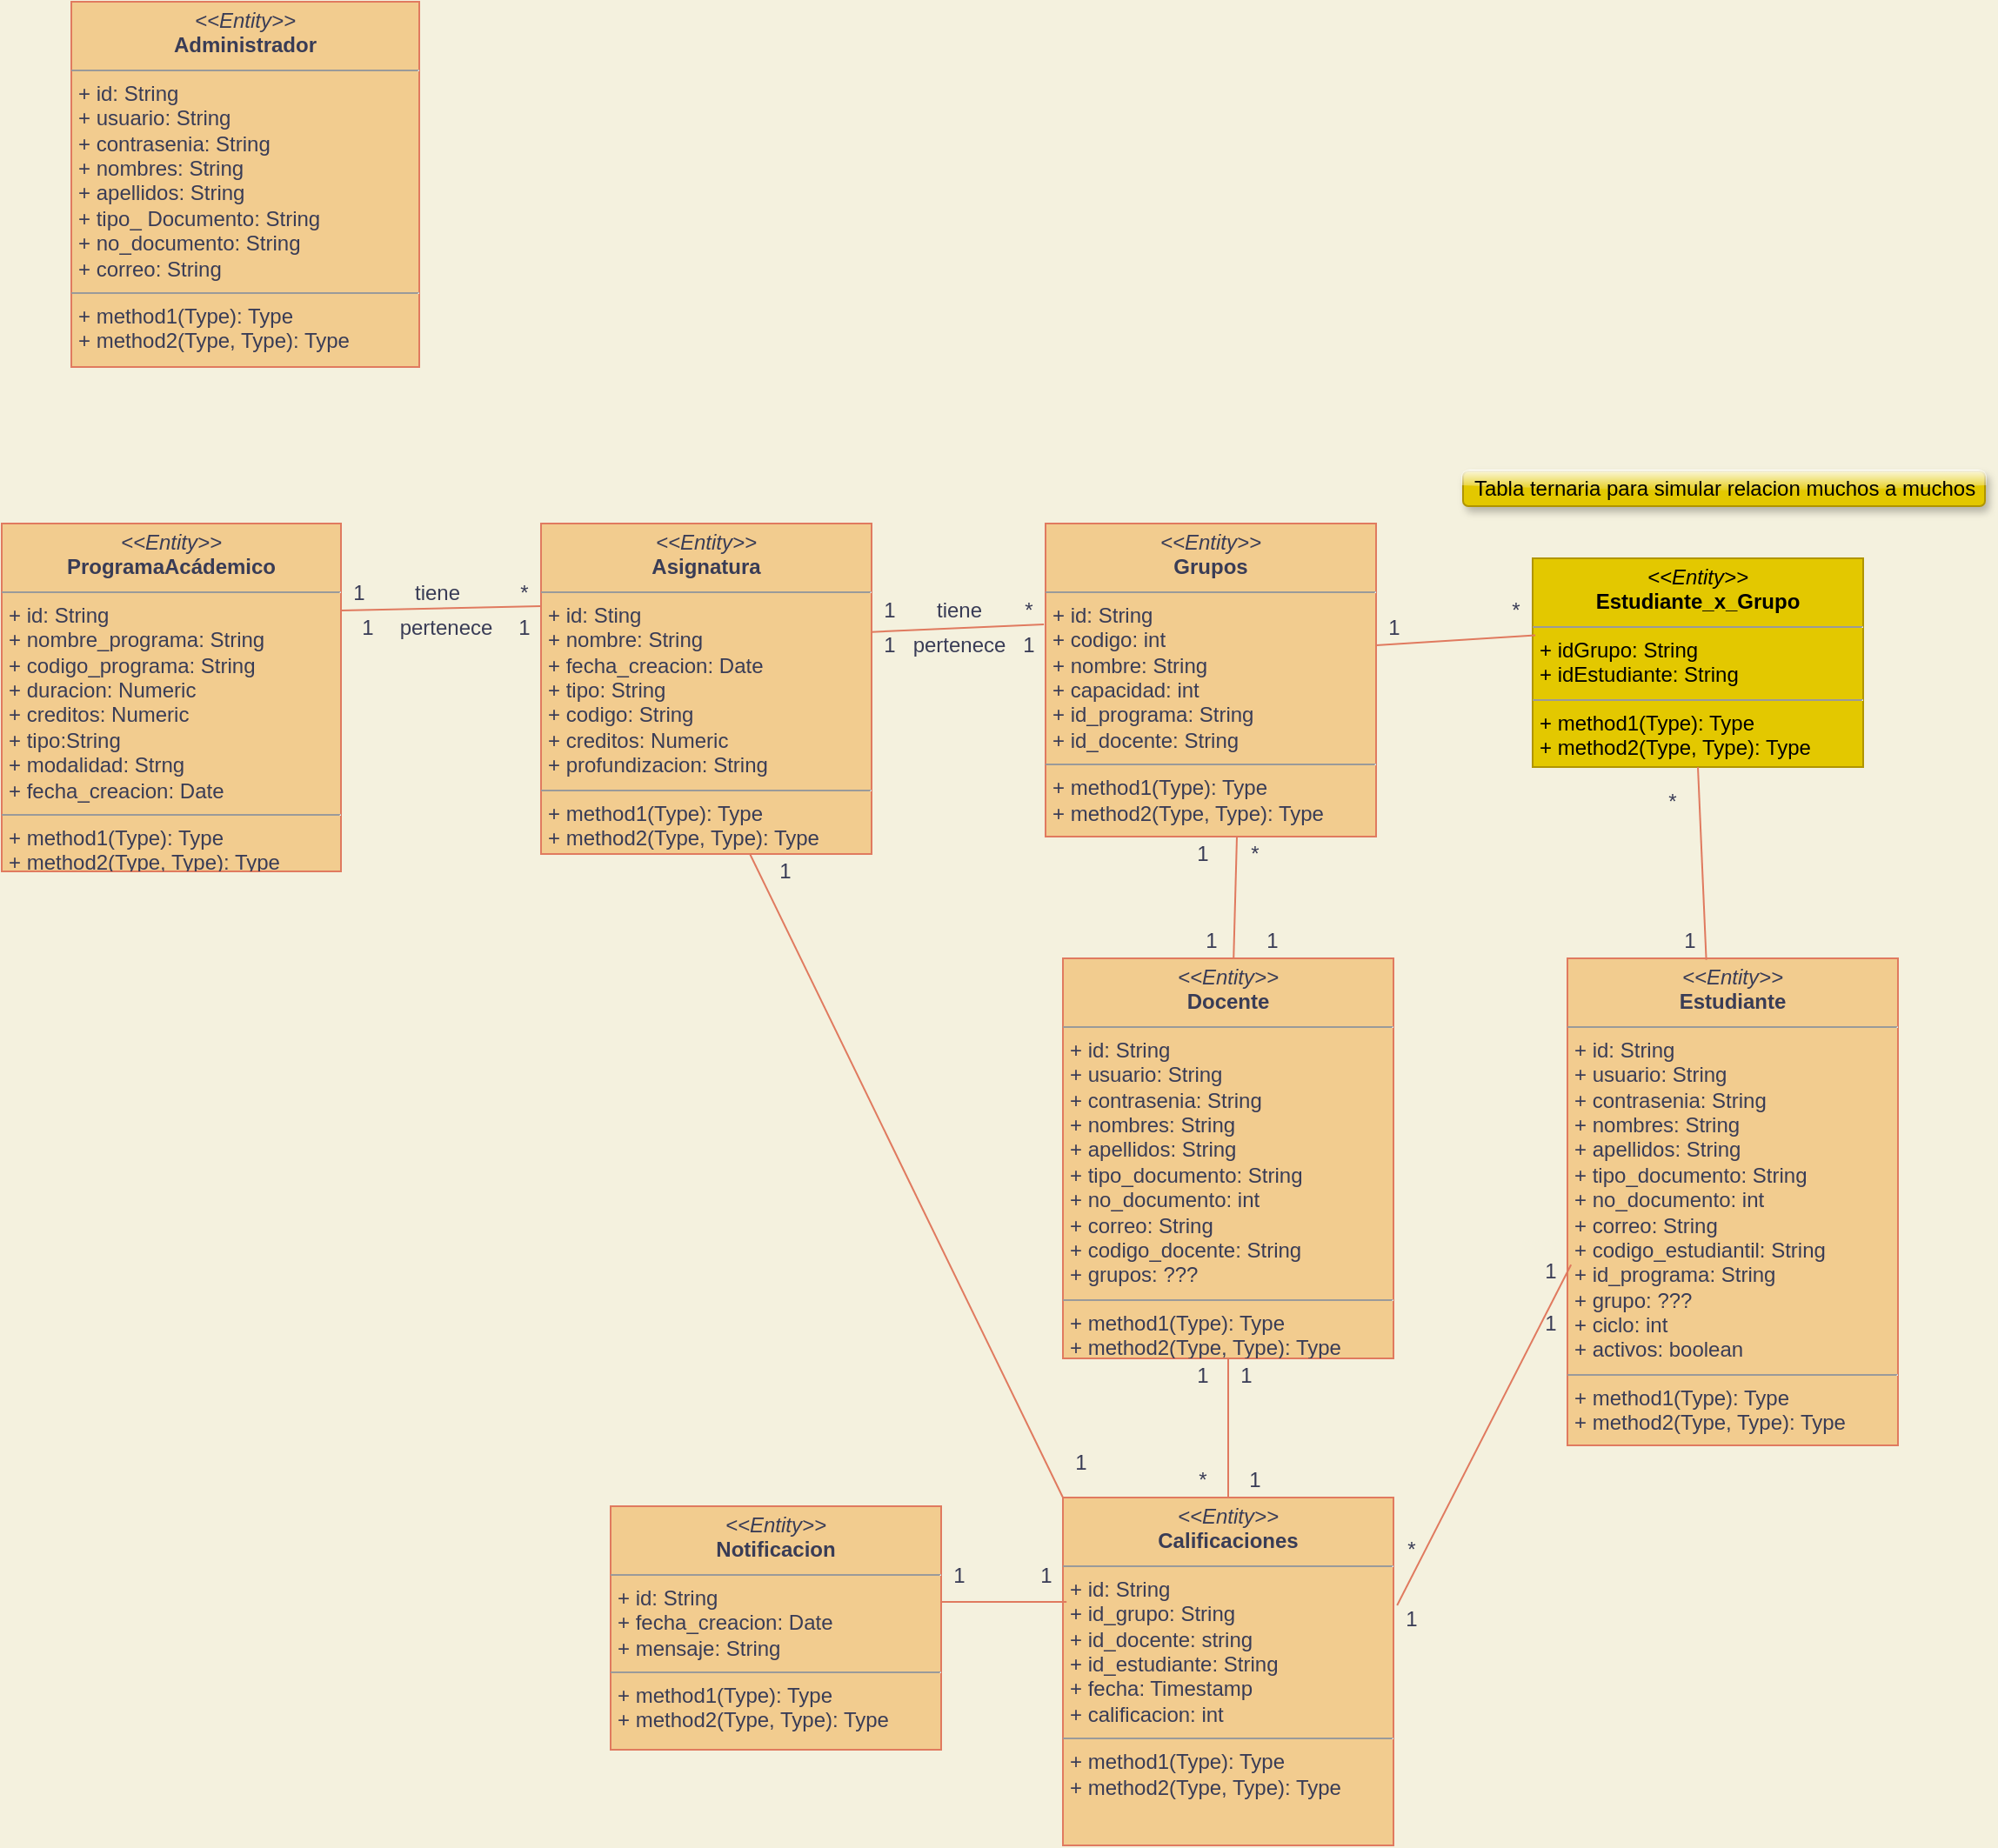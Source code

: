 <mxfile>
    <diagram id="lKOiRMlYlnAecIGtzMKI" name="Página-1">
        <mxGraphModel dx="1255" dy="651" grid="1" gridSize="10" guides="1" tooltips="1" connect="1" arrows="1" fold="1" page="1" pageScale="1" pageWidth="3300" pageHeight="4681" background="#F4F1DE" math="0" shadow="0">
            <root>
                <mxCell id="0"/>
                <mxCell id="1" parent="0"/>
                <mxCell id="16" value="&lt;p style=&quot;margin: 0px ; margin-top: 4px ; text-align: center&quot;&gt;&lt;i&gt;&amp;lt;&amp;lt;Entity&amp;gt;&amp;gt;&lt;/i&gt;&lt;br&gt;&lt;b&gt;Administrador&lt;/b&gt;&lt;/p&gt;&lt;hr size=&quot;1&quot;&gt;&lt;p style=&quot;margin: 0px ; margin-left: 4px&quot;&gt;+ id: String&lt;br&gt;+ usuario: String&lt;/p&gt;&lt;p style=&quot;margin: 0px ; margin-left: 4px&quot;&gt;+ contrasenia: String&lt;/p&gt;&lt;p style=&quot;margin: 0px ; margin-left: 4px&quot;&gt;+ nombres: String&lt;/p&gt;&lt;p style=&quot;margin: 0px ; margin-left: 4px&quot;&gt;+ apellidos: String&lt;/p&gt;&lt;p style=&quot;margin: 0px ; margin-left: 4px&quot;&gt;+ tipo_ Documento: String&lt;/p&gt;&lt;p style=&quot;margin: 0px ; margin-left: 4px&quot;&gt;+ no_documento: String&lt;/p&gt;&lt;p style=&quot;margin: 0px ; margin-left: 4px&quot;&gt;+ correo: String&lt;/p&gt;&lt;hr size=&quot;1&quot;&gt;&lt;p style=&quot;margin: 0px ; margin-left: 4px&quot;&gt;+ method1(Type): Type&lt;br&gt;+ method2(Type, Type): Type&lt;/p&gt;" style="verticalAlign=top;align=left;overflow=fill;fontSize=12;fontFamily=Helvetica;html=1;fillColor=#F2CC8F;strokeColor=#E07A5F;fontColor=#393C56;" parent="1" vertex="1">
                    <mxGeometry x="40" y="20" width="200" height="210" as="geometry"/>
                </mxCell>
                <mxCell id="17" value="&lt;p style=&quot;margin: 0px ; margin-top: 4px ; text-align: center&quot;&gt;&lt;i&gt;&amp;lt;&amp;lt;Entity&amp;gt;&amp;gt;&lt;/i&gt;&lt;br&gt;&lt;b&gt;Docente&lt;/b&gt;&lt;/p&gt;&lt;hr size=&quot;1&quot;&gt;&lt;p style=&quot;margin: 0px ; margin-left: 4px&quot;&gt;&lt;span style=&quot;text-align: center&quot;&gt;+ id: String&lt;/span&gt;&lt;br style=&quot;text-align: center&quot;&gt;&lt;span style=&quot;text-align: center&quot;&gt;+ usuario: String&lt;/span&gt;&lt;br style=&quot;text-align: center&quot;&gt;&lt;span style=&quot;text-align: center&quot;&gt;+ contrasenia: String&lt;/span&gt;&lt;br style=&quot;text-align: center&quot;&gt;&lt;span style=&quot;text-align: center&quot;&gt;+ nombres: String&lt;/span&gt;&lt;br style=&quot;text-align: center&quot;&gt;&lt;span style=&quot;text-align: center&quot;&gt;+ apellidos: String&lt;/span&gt;&lt;br style=&quot;text-align: center&quot;&gt;&lt;span style=&quot;text-align: center&quot;&gt;+ tipo_documento: String&lt;/span&gt;&lt;br style=&quot;text-align: center&quot;&gt;&lt;span style=&quot;text-align: center&quot;&gt;+ no_documento: int&lt;/span&gt;&lt;br style=&quot;text-align: center&quot;&gt;&lt;span style=&quot;text-align: center&quot;&gt;+ correo: String&lt;/span&gt;&lt;br style=&quot;text-align: center&quot;&gt;&lt;span style=&quot;text-align: center&quot;&gt;+ codigo_docente: String&lt;/span&gt;&lt;br style=&quot;text-align: center&quot;&gt;&lt;span style=&quot;text-align: center&quot;&gt;+ grupos: ???&lt;/span&gt;&lt;br&gt;&lt;/p&gt;&lt;hr size=&quot;1&quot;&gt;&lt;p style=&quot;margin: 0px ; margin-left: 4px&quot;&gt;+ method1(Type): Type&lt;br&gt;+ method2(Type, Type): Type&lt;/p&gt;" style="verticalAlign=top;align=left;overflow=fill;fontSize=12;fontFamily=Helvetica;html=1;fillColor=#F2CC8F;strokeColor=#E07A5F;fontColor=#393C56;" parent="1" vertex="1">
                    <mxGeometry x="610" y="570" width="190" height="230" as="geometry"/>
                </mxCell>
                <mxCell id="18" value="&lt;p style=&quot;margin: 0px ; margin-top: 4px ; text-align: center&quot;&gt;&lt;i&gt;&amp;lt;&amp;lt;Entity&amp;gt;&amp;gt;&lt;/i&gt;&lt;br&gt;&lt;b&gt;Estudiante&lt;/b&gt;&lt;/p&gt;&lt;hr size=&quot;1&quot;&gt;&lt;p style=&quot;margin: 0px ; margin-left: 4px&quot;&gt;&lt;span style=&quot;text-align: center&quot;&gt;+ id: String&lt;/span&gt;&lt;br style=&quot;text-align: center&quot;&gt;&lt;span style=&quot;text-align: center&quot;&gt;+ usuario: String&lt;/span&gt;&lt;br style=&quot;text-align: center&quot;&gt;&lt;span style=&quot;text-align: center&quot;&gt;+ contrasenia: String&lt;/span&gt;&lt;br style=&quot;text-align: center&quot;&gt;&lt;span style=&quot;text-align: center&quot;&gt;+ nombres: String&lt;/span&gt;&lt;br style=&quot;text-align: center&quot;&gt;&lt;span style=&quot;text-align: center&quot;&gt;+ apellidos: String&lt;/span&gt;&lt;br style=&quot;text-align: center&quot;&gt;&lt;span style=&quot;text-align: center&quot;&gt;+ tipo_documento: String&lt;/span&gt;&lt;br style=&quot;text-align: center&quot;&gt;&lt;span style=&quot;text-align: center&quot;&gt;+ no_documento: int&lt;/span&gt;&lt;br style=&quot;text-align: center&quot;&gt;&lt;span style=&quot;text-align: center&quot;&gt;+ correo: String&lt;/span&gt;&lt;br style=&quot;text-align: center&quot;&gt;&lt;span style=&quot;text-align: center&quot;&gt;+ codigo_estudiantil: String&lt;/span&gt;&lt;br style=&quot;text-align: center&quot;&gt;&lt;span style=&quot;text-align: center&quot;&gt;+ id_programa: String&lt;/span&gt;&lt;br style=&quot;text-align: center&quot;&gt;&lt;span style=&quot;text-align: center&quot;&gt;+ grupo: ???&lt;/span&gt;&lt;br style=&quot;text-align: center&quot;&gt;&lt;span style=&quot;text-align: center&quot;&gt;+ ciclo: int&lt;/span&gt;&lt;br style=&quot;text-align: center&quot;&gt;&lt;span style=&quot;text-align: center&quot;&gt;+ activos: boolean&lt;/span&gt;&lt;br&gt;&lt;/p&gt;&lt;hr size=&quot;1&quot;&gt;&lt;p style=&quot;margin: 0px ; margin-left: 4px&quot;&gt;+ method1(Type): Type&lt;br&gt;+ method2(Type, Type): Type&lt;/p&gt;" style="verticalAlign=top;align=left;overflow=fill;fontSize=12;fontFamily=Helvetica;html=1;fillColor=#F2CC8F;strokeColor=#E07A5F;fontColor=#393C56;" parent="1" vertex="1">
                    <mxGeometry x="900" y="570" width="190" height="280" as="geometry"/>
                </mxCell>
                <mxCell id="19" value="&lt;p style=&quot;margin: 0px ; margin-top: 4px ; text-align: center&quot;&gt;&lt;i&gt;&amp;lt;&amp;lt;Entity&amp;gt;&amp;gt;&lt;/i&gt;&lt;br&gt;&lt;b&gt;ProgramaAcádemico&lt;/b&gt;&lt;/p&gt;&lt;hr size=&quot;1&quot;&gt;&lt;p style=&quot;margin: 0px ; margin-left: 4px&quot;&gt;&lt;span style=&quot;text-align: center&quot;&gt;+ id: String&lt;/span&gt;&lt;br style=&quot;text-align: center&quot;&gt;&lt;span style=&quot;text-align: center&quot;&gt;+&amp;nbsp;&lt;/span&gt;&lt;span style=&quot;text-align: center&quot;&gt;nombre_programa: String&lt;/span&gt;&lt;br style=&quot;text-align: center&quot;&gt;&lt;span style=&quot;text-align: center&quot;&gt;+&amp;nbsp;&lt;/span&gt;&lt;span style=&quot;text-align: center&quot;&gt;codigo_programa: String&lt;/span&gt;&lt;br&gt;&lt;/p&gt;&lt;p style=&quot;margin: 0px ; margin-left: 4px&quot;&gt;&lt;span style=&quot;text-align: center&quot;&gt;+ duracion: Numeric&lt;/span&gt;&lt;/p&gt;&lt;p style=&quot;margin: 0px ; margin-left: 4px&quot;&gt;&lt;span style=&quot;text-align: center&quot;&gt;+ creditos: Numeric&lt;/span&gt;&lt;/p&gt;&lt;p style=&quot;margin: 0px ; margin-left: 4px&quot;&gt;&lt;span style=&quot;text-align: center&quot;&gt;+ tipo:String&lt;/span&gt;&lt;/p&gt;&lt;p style=&quot;margin: 0px ; margin-left: 4px&quot;&gt;&lt;span style=&quot;text-align: center&quot;&gt;+ modalidad: Strng&lt;/span&gt;&lt;/p&gt;&lt;p style=&quot;margin: 0px ; margin-left: 4px&quot;&gt;&lt;span style=&quot;text-align: center&quot;&gt;+ fecha_creacion: Date&lt;/span&gt;&lt;/p&gt;&lt;hr size=&quot;1&quot;&gt;&lt;p style=&quot;margin: 0px ; margin-left: 4px&quot;&gt;+ method1(Type): Type&lt;br&gt;+ method2(Type, Type): Type&lt;/p&gt;" style="verticalAlign=top;align=left;overflow=fill;fontSize=12;fontFamily=Helvetica;html=1;fillColor=#F2CC8F;strokeColor=#E07A5F;fontColor=#393C56;" parent="1" vertex="1">
                    <mxGeometry y="320" width="195" height="200" as="geometry"/>
                </mxCell>
                <mxCell id="20" value="&lt;p style=&quot;margin: 0px ; margin-top: 4px ; text-align: center&quot;&gt;&lt;i&gt;&amp;lt;&amp;lt;&lt;/i&gt;&lt;i&gt;Entity&lt;/i&gt;&lt;i&gt;&amp;gt;&amp;gt;&lt;/i&gt;&lt;br&gt;&lt;b&gt;Grupos&lt;/b&gt;&lt;/p&gt;&lt;hr size=&quot;1&quot;&gt;&lt;p style=&quot;margin: 0px ; margin-left: 4px&quot;&gt;&lt;span style=&quot;text-align: center&quot;&gt;+ id: String&lt;/span&gt;&lt;br style=&quot;text-align: center&quot;&gt;&lt;span style=&quot;text-align: center&quot;&gt;+ codigo: int&lt;/span&gt;&lt;br style=&quot;text-align: center&quot;&gt;&lt;span style=&quot;text-align: center&quot;&gt;+ nombre: String&lt;/span&gt;&lt;br style=&quot;text-align: center&quot;&gt;&lt;span style=&quot;text-align: center&quot;&gt;+ capacidad: int&lt;/span&gt;&lt;br style=&quot;text-align: center&quot;&gt;&lt;span style=&quot;text-align: center&quot;&gt;+ id_programa: String&lt;/span&gt;&lt;br style=&quot;text-align: center&quot;&gt;&lt;span style=&quot;text-align: center&quot;&gt;+ id_docente: String&lt;/span&gt;&lt;br&gt;&lt;/p&gt;&lt;hr size=&quot;1&quot;&gt;&lt;p style=&quot;margin: 0px ; margin-left: 4px&quot;&gt;+ method1(Type): Type&lt;br&gt;+ method2(Type, Type): Type&lt;/p&gt;" style="verticalAlign=top;align=left;overflow=fill;fontSize=12;fontFamily=Helvetica;html=1;fillColor=#F2CC8F;strokeColor=#E07A5F;fontColor=#393C56;" parent="1" vertex="1">
                    <mxGeometry x="600" y="320" width="190" height="180" as="geometry"/>
                </mxCell>
                <mxCell id="21" value="&lt;p style=&quot;margin: 0px ; margin-top: 4px ; text-align: center&quot;&gt;&lt;i&gt;&amp;lt;&amp;lt;&lt;/i&gt;&lt;i&gt;Entity&lt;/i&gt;&lt;i&gt;&amp;gt;&amp;gt;&lt;/i&gt;&lt;br&gt;&lt;b&gt;Calificaciones&lt;/b&gt;&lt;/p&gt;&lt;hr size=&quot;1&quot;&gt;&lt;p style=&quot;margin: 0px ; margin-left: 4px&quot;&gt;&lt;span style=&quot;text-align: center&quot;&gt;+ id: String&lt;/span&gt;&lt;br style=&quot;text-align: center&quot;&gt;&lt;span style=&quot;text-align: center&quot;&gt;+ id_grupo: String&lt;/span&gt;&lt;br style=&quot;text-align: center&quot;&gt;&lt;span style=&quot;text-align: center&quot;&gt;+ id_docente: string&lt;/span&gt;&lt;br style=&quot;text-align: center&quot;&gt;&lt;span style=&quot;text-align: center&quot;&gt;+ id_estudiante: String&lt;/span&gt;&lt;br style=&quot;text-align: center&quot;&gt;&lt;span style=&quot;text-align: center&quot;&gt;+ fecha: Timestamp&lt;/span&gt;&lt;br style=&quot;text-align: center&quot;&gt;&lt;span style=&quot;text-align: center&quot;&gt;+ calificacion: int&lt;/span&gt;&lt;br&gt;&lt;/p&gt;&lt;hr size=&quot;1&quot;&gt;&lt;p style=&quot;margin: 0px ; margin-left: 4px&quot;&gt;+ method1(Type): Type&lt;br&gt;+ method2(Type, Type): Type&lt;/p&gt;" style="verticalAlign=top;align=left;overflow=fill;fontSize=12;fontFamily=Helvetica;html=1;fillColor=#F2CC8F;strokeColor=#E07A5F;fontColor=#393C56;" parent="1" vertex="1">
                    <mxGeometry x="610" y="880" width="190" height="200" as="geometry"/>
                </mxCell>
                <mxCell id="22" value="&lt;p style=&quot;margin: 0px ; margin-top: 4px ; text-align: center&quot;&gt;&lt;i&gt;&amp;lt;&amp;lt;Entity&amp;gt;&amp;gt;&lt;/i&gt;&lt;br&gt;&lt;b&gt;Notificacion&lt;/b&gt;&lt;/p&gt;&lt;hr size=&quot;1&quot;&gt;&lt;p style=&quot;margin: 0px ; margin-left: 4px&quot;&gt;+ id: String&lt;br&gt;+ fecha_creacion: Date&lt;/p&gt;&lt;p style=&quot;margin: 0px ; margin-left: 4px&quot;&gt;+ mensaje: String&lt;/p&gt;&lt;hr size=&quot;1&quot;&gt;&lt;p style=&quot;margin: 0px ; margin-left: 4px&quot;&gt;+ method1(Type): Type&lt;br&gt;+ method2(Type, Type): Type&lt;/p&gt;" style="verticalAlign=top;align=left;overflow=fill;fontSize=12;fontFamily=Helvetica;html=1;fillColor=#F2CC8F;strokeColor=#E07A5F;fontColor=#393C56;" parent="1" vertex="1">
                    <mxGeometry x="350" y="885" width="190" height="140" as="geometry"/>
                </mxCell>
                <mxCell id="23" value="&lt;p style=&quot;margin: 0px ; margin-top: 4px ; text-align: center&quot;&gt;&lt;i&gt;&amp;lt;&amp;lt;Entity&amp;gt;&amp;gt;&lt;/i&gt;&lt;br&gt;&lt;b&gt;Asignatura&lt;/b&gt;&lt;/p&gt;&lt;hr size=&quot;1&quot;&gt;&lt;p style=&quot;margin: 0px ; margin-left: 4px&quot;&gt;+ id: Sting&lt;br&gt;+ nombre: String&lt;/p&gt;&lt;p style=&quot;margin: 0px ; margin-left: 4px&quot;&gt;+ fecha_creacion: Date&lt;/p&gt;&lt;p style=&quot;margin: 0px ; margin-left: 4px&quot;&gt;+ tipo: String&lt;/p&gt;&lt;p style=&quot;margin: 0px ; margin-left: 4px&quot;&gt;+ codigo: String&lt;/p&gt;&lt;p style=&quot;margin: 0px ; margin-left: 4px&quot;&gt;+ creditos: Numeric&lt;/p&gt;&lt;p style=&quot;margin: 0px ; margin-left: 4px&quot;&gt;+ profundizacion: String&lt;br&gt;&lt;/p&gt;&lt;hr size=&quot;1&quot;&gt;&lt;p style=&quot;margin: 0px ; margin-left: 4px&quot;&gt;+ method1(Type): Type&lt;br&gt;+ method2(Type, Type): Type&lt;/p&gt;" style="verticalAlign=top;align=left;overflow=fill;fontSize=12;fontFamily=Helvetica;html=1;fillColor=#F2CC8F;strokeColor=#E07A5F;fontColor=#393C56;" parent="1" vertex="1">
                    <mxGeometry x="310" y="320" width="190" height="190" as="geometry"/>
                </mxCell>
                <mxCell id="30" value="" style="endArrow=none;html=1;exitX=1;exitY=0.25;exitDx=0;exitDy=0;entryX=0;entryY=0.25;entryDx=0;entryDy=0;labelBackgroundColor=#F4F1DE;strokeColor=#E07A5F;fontColor=#393C56;" edge="1" parent="1" source="19" target="23">
                    <mxGeometry width="50" height="50" relative="1" as="geometry">
                        <mxPoint x="390" y="380" as="sourcePoint"/>
                        <mxPoint x="440" y="330" as="targetPoint"/>
                    </mxGeometry>
                </mxCell>
                <mxCell id="31" value="1" style="text;html=1;align=center;verticalAlign=middle;resizable=0;points=[];autosize=1;strokeColor=none;fontColor=#393C56;" vertex="1" parent="1">
                    <mxGeometry x="195" y="350" width="20" height="20" as="geometry"/>
                </mxCell>
                <mxCell id="32" value="*" style="text;html=1;align=center;verticalAlign=middle;resizable=0;points=[];autosize=1;strokeColor=none;fontColor=#393C56;" vertex="1" parent="1">
                    <mxGeometry x="290" y="350" width="20" height="20" as="geometry"/>
                </mxCell>
                <mxCell id="34" value="1" style="text;html=1;align=center;verticalAlign=middle;resizable=0;points=[];autosize=1;strokeColor=none;fontColor=#393C56;" vertex="1" parent="1">
                    <mxGeometry x="290" y="370" width="20" height="20" as="geometry"/>
                </mxCell>
                <mxCell id="36" value="tiene" style="text;html=1;align=center;verticalAlign=middle;resizable=0;points=[];autosize=1;strokeColor=none;fontColor=#393C56;" vertex="1" parent="1">
                    <mxGeometry x="230" y="350" width="40" height="20" as="geometry"/>
                </mxCell>
                <mxCell id="37" value="1" style="text;html=1;align=center;verticalAlign=middle;resizable=0;points=[];autosize=1;strokeColor=none;fontColor=#393C56;" vertex="1" parent="1">
                    <mxGeometry x="200" y="370" width="20" height="20" as="geometry"/>
                </mxCell>
                <mxCell id="38" value="pertenece" style="text;html=1;align=center;verticalAlign=middle;resizable=0;points=[];autosize=1;strokeColor=none;fontColor=#393C56;" vertex="1" parent="1">
                    <mxGeometry x="220" y="370" width="70" height="20" as="geometry"/>
                </mxCell>
                <mxCell id="42" value="" style="endArrow=none;html=1;entryX=-0.005;entryY=0.322;entryDx=0;entryDy=0;entryPerimeter=0;exitX=1;exitY=0.328;exitDx=0;exitDy=0;exitPerimeter=0;labelBackgroundColor=#F4F1DE;strokeColor=#E07A5F;fontColor=#393C56;" edge="1" parent="1" source="23" target="20">
                    <mxGeometry width="50" height="50" relative="1" as="geometry">
                        <mxPoint x="500" y="370" as="sourcePoint"/>
                        <mxPoint x="610" y="372" as="targetPoint"/>
                    </mxGeometry>
                </mxCell>
                <mxCell id="43" value="1" style="text;html=1;align=center;verticalAlign=middle;resizable=0;points=[];autosize=1;strokeColor=none;fontColor=#393C56;" vertex="1" parent="1">
                    <mxGeometry x="500" y="360" width="20" height="20" as="geometry"/>
                </mxCell>
                <mxCell id="44" value="*" style="text;html=1;align=center;verticalAlign=middle;resizable=0;points=[];autosize=1;strokeColor=none;fontColor=#393C56;" vertex="1" parent="1">
                    <mxGeometry x="580" y="360" width="20" height="20" as="geometry"/>
                </mxCell>
                <mxCell id="45" value="tiene" style="text;html=1;align=center;verticalAlign=middle;resizable=0;points=[];autosize=1;strokeColor=none;fontColor=#393C56;" vertex="1" parent="1">
                    <mxGeometry x="530" y="360" width="40" height="20" as="geometry"/>
                </mxCell>
                <mxCell id="47" value="pertenece" style="text;html=1;align=center;verticalAlign=middle;resizable=0;points=[];autosize=1;strokeColor=none;fontColor=#393C56;" vertex="1" parent="1">
                    <mxGeometry x="515" y="380" width="70" height="20" as="geometry"/>
                </mxCell>
                <mxCell id="48" value="1" style="text;html=1;align=center;verticalAlign=middle;resizable=0;points=[];autosize=1;strokeColor=none;fontColor=#393C56;" vertex="1" parent="1">
                    <mxGeometry x="500" y="380" width="20" height="20" as="geometry"/>
                </mxCell>
                <mxCell id="49" value="1" style="text;html=1;align=center;verticalAlign=middle;resizable=0;points=[];autosize=1;strokeColor=none;fontColor=#393C56;" vertex="1" parent="1">
                    <mxGeometry x="580" y="380" width="20" height="20" as="geometry"/>
                </mxCell>
                <mxCell id="51" value="1" style="text;html=1;align=center;verticalAlign=middle;resizable=0;points=[];autosize=1;strokeColor=none;fontColor=#393C56;" vertex="1" parent="1">
                    <mxGeometry x="680" y="500" width="20" height="20" as="geometry"/>
                </mxCell>
                <mxCell id="52" value="1" style="text;html=1;align=center;verticalAlign=middle;resizable=0;points=[];autosize=1;strokeColor=none;fontColor=#393C56;" vertex="1" parent="1">
                    <mxGeometry x="685" y="550" width="20" height="20" as="geometry"/>
                </mxCell>
                <mxCell id="56" value="" style="endArrow=none;html=1;labelBackgroundColor=#F4F1DE;strokeColor=#E07A5F;fontColor=#393C56;" edge="1" parent="1" source="17">
                    <mxGeometry width="50" height="50" relative="1" as="geometry">
                        <mxPoint x="620" y="685" as="sourcePoint"/>
                        <mxPoint x="710" y="500" as="targetPoint"/>
                    </mxGeometry>
                </mxCell>
                <mxCell id="57" value="*" style="text;html=1;align=center;verticalAlign=middle;resizable=0;points=[];autosize=1;strokeColor=none;fontColor=#393C56;" vertex="1" parent="1">
                    <mxGeometry x="710" y="500" width="20" height="20" as="geometry"/>
                </mxCell>
                <mxCell id="58" value="1" style="text;html=1;align=center;verticalAlign=middle;resizable=0;points=[];autosize=1;strokeColor=none;fontColor=#393C56;" vertex="1" parent="1">
                    <mxGeometry x="720" y="550" width="20" height="20" as="geometry"/>
                </mxCell>
                <mxCell id="248" value="&lt;p style=&quot;margin: 0px ; margin-top: 4px ; text-align: center&quot;&gt;&lt;i&gt;&amp;lt;&amp;lt;Entity&amp;gt;&amp;gt;&lt;/i&gt;&lt;br&gt;&lt;b&gt;Estudiante_x_Grupo&lt;/b&gt;&lt;/p&gt;&lt;hr size=&quot;1&quot;&gt;&lt;p style=&quot;margin: 0px ; margin-left: 4px&quot;&gt;&lt;span style=&quot;text-align: center&quot;&gt;+ idGrupo: String&lt;/span&gt;&lt;br style=&quot;text-align: center&quot;&gt;&lt;span style=&quot;text-align: center&quot;&gt;+ idEstudiante: String&lt;/span&gt;&lt;br&gt;&lt;/p&gt;&lt;hr size=&quot;1&quot;&gt;&lt;p style=&quot;margin: 0px ; margin-left: 4px&quot;&gt;+ method1(Type): Type&lt;br&gt;+ method2(Type, Type): Type&lt;/p&gt;" style="verticalAlign=top;align=left;overflow=fill;fontSize=12;fontFamily=Helvetica;html=1;fillColor=#e3c800;strokeColor=#B09500;fontColor=#000000;rounded=0;shadow=0;sketch=0;glass=0;" vertex="1" parent="1">
                    <mxGeometry x="880" y="340" width="190" height="120" as="geometry"/>
                </mxCell>
                <mxCell id="249" value="" style="endArrow=none;html=1;entryX=0.008;entryY=0.369;entryDx=0;entryDy=0;entryPerimeter=0;labelBackgroundColor=#F4F1DE;strokeColor=#E07A5F;fontColor=#393C56;" edge="1" parent="1" target="248">
                    <mxGeometry width="50" height="50" relative="1" as="geometry">
                        <mxPoint x="790" y="390" as="sourcePoint"/>
                        <mxPoint x="840" y="340" as="targetPoint"/>
                    </mxGeometry>
                </mxCell>
                <mxCell id="250" value="1" style="text;html=1;align=center;verticalAlign=middle;resizable=0;points=[];autosize=1;strokeColor=none;fontColor=#393C56;" vertex="1" parent="1">
                    <mxGeometry x="790" y="370" width="20" height="20" as="geometry"/>
                </mxCell>
                <mxCell id="251" value="*" style="text;html=1;align=center;verticalAlign=middle;resizable=0;points=[];autosize=1;strokeColor=none;fontColor=#393C56;" vertex="1" parent="1">
                    <mxGeometry x="860" y="360" width="20" height="20" as="geometry"/>
                </mxCell>
                <mxCell id="252" value="" style="endArrow=none;html=1;entryX=0.5;entryY=1;entryDx=0;entryDy=0;exitX=0.42;exitY=0.003;exitDx=0;exitDy=0;exitPerimeter=0;labelBackgroundColor=#F4F1DE;strokeColor=#E07A5F;fontColor=#393C56;" edge="1" parent="1" source="18" target="248">
                    <mxGeometry width="50" height="50" relative="1" as="geometry">
                        <mxPoint x="970" y="560" as="sourcePoint"/>
                        <mxPoint x="1020" y="510" as="targetPoint"/>
                    </mxGeometry>
                </mxCell>
                <mxCell id="253" value="*" style="text;html=1;align=center;verticalAlign=middle;resizable=0;points=[];autosize=1;strokeColor=none;fontColor=#393C56;" vertex="1" parent="1">
                    <mxGeometry x="950" y="470" width="20" height="20" as="geometry"/>
                </mxCell>
                <mxCell id="254" value="1" style="text;html=1;align=center;verticalAlign=middle;resizable=0;points=[];autosize=1;strokeColor=none;fontColor=#393C56;" vertex="1" parent="1">
                    <mxGeometry x="960" y="550" width="20" height="20" as="geometry"/>
                </mxCell>
                <mxCell id="255" value="Tabla ternaria para simular relacion muchos a muchos" style="text;html=1;align=center;verticalAlign=middle;resizable=0;points=[];autosize=1;strokeColor=#B09500;fillColor=#e3c800;fontColor=#000000;rounded=1;shadow=1;glass=1;sketch=0;" vertex="1" parent="1">
                    <mxGeometry x="840" y="290" width="300" height="20" as="geometry"/>
                </mxCell>
                <mxCell id="259" value="" style="endArrow=none;html=1;entryX=0.011;entryY=0.3;entryDx=0;entryDy=0;entryPerimeter=0;exitX=1;exitY=0.393;exitDx=0;exitDy=0;exitPerimeter=0;labelBackgroundColor=#F4F1DE;strokeColor=#E07A5F;fontColor=#393C56;" edge="1" parent="1" source="22" target="21">
                    <mxGeometry width="50" height="50" relative="1" as="geometry">
                        <mxPoint x="530" y="945" as="sourcePoint"/>
                        <mxPoint x="580" y="895" as="targetPoint"/>
                    </mxGeometry>
                </mxCell>
                <mxCell id="260" value="1" style="text;html=1;align=center;verticalAlign=middle;resizable=0;points=[];autosize=1;strokeColor=none;fontColor=#393C56;" vertex="1" parent="1">
                    <mxGeometry x="590" y="915" width="20" height="20" as="geometry"/>
                </mxCell>
                <mxCell id="261" value="1" style="text;html=1;align=center;verticalAlign=middle;resizable=0;points=[];autosize=1;strokeColor=none;fontColor=#393C56;" vertex="1" parent="1">
                    <mxGeometry x="540" y="915" width="20" height="20" as="geometry"/>
                </mxCell>
                <mxCell id="262" value="" style="endArrow=none;html=1;entryX=0.5;entryY=1;entryDx=0;entryDy=0;exitX=0.5;exitY=0;exitDx=0;exitDy=0;labelBackgroundColor=#F4F1DE;strokeColor=#E07A5F;fontColor=#393C56;" edge="1" parent="1" source="21" target="17">
                    <mxGeometry width="50" height="50" relative="1" as="geometry">
                        <mxPoint x="510" y="800" as="sourcePoint"/>
                        <mxPoint x="580" y="750" as="targetPoint"/>
                    </mxGeometry>
                </mxCell>
                <mxCell id="263" value="1" style="text;html=1;align=center;verticalAlign=middle;resizable=0;points=[];autosize=1;strokeColor=none;fontColor=#393C56;" vertex="1" parent="1">
                    <mxGeometry x="680" y="800" width="20" height="20" as="geometry"/>
                </mxCell>
                <mxCell id="264" value="*" style="text;html=1;align=center;verticalAlign=middle;resizable=0;points=[];autosize=1;strokeColor=none;fontColor=#393C56;" vertex="1" parent="1">
                    <mxGeometry x="680" y="860" width="20" height="20" as="geometry"/>
                </mxCell>
                <mxCell id="265" value="1" style="text;html=1;align=center;verticalAlign=middle;resizable=0;points=[];autosize=1;strokeColor=none;fontColor=#393C56;" vertex="1" parent="1">
                    <mxGeometry x="710" y="860" width="20" height="20" as="geometry"/>
                </mxCell>
                <mxCell id="266" value="1" style="text;html=1;align=center;verticalAlign=middle;resizable=0;points=[];autosize=1;strokeColor=none;fontColor=#393C56;" vertex="1" parent="1">
                    <mxGeometry x="705" y="800" width="20" height="20" as="geometry"/>
                </mxCell>
                <mxCell id="267" value="" style="endArrow=none;html=1;entryX=0.011;entryY=0.629;entryDx=0;entryDy=0;entryPerimeter=0;exitX=1.011;exitY=0.31;exitDx=0;exitDy=0;exitPerimeter=0;labelBackgroundColor=#F4F1DE;strokeColor=#E07A5F;fontColor=#393C56;" edge="1" parent="1" source="21" target="18">
                    <mxGeometry width="50" height="50" relative="1" as="geometry">
                        <mxPoint x="800" y="915" as="sourcePoint"/>
                        <mxPoint x="850" y="865" as="targetPoint"/>
                    </mxGeometry>
                </mxCell>
                <mxCell id="268" value="1" style="text;html=1;align=center;verticalAlign=middle;resizable=0;points=[];autosize=1;strokeColor=none;fontColor=#393C56;" vertex="1" parent="1">
                    <mxGeometry x="880" y="740" width="20" height="20" as="geometry"/>
                </mxCell>
                <mxCell id="269" value="*" style="text;html=1;align=center;verticalAlign=middle;resizable=0;points=[];autosize=1;strokeColor=none;fontColor=#393C56;" vertex="1" parent="1">
                    <mxGeometry x="800" y="900" width="20" height="20" as="geometry"/>
                </mxCell>
                <mxCell id="270" value="1" style="text;html=1;align=center;verticalAlign=middle;resizable=0;points=[];autosize=1;strokeColor=none;fontColor=#393C56;" vertex="1" parent="1">
                    <mxGeometry x="800" y="940" width="20" height="20" as="geometry"/>
                </mxCell>
                <mxCell id="271" value="1" style="text;html=1;align=center;verticalAlign=middle;resizable=0;points=[];autosize=1;strokeColor=none;fontColor=#393C56;" vertex="1" parent="1">
                    <mxGeometry x="880" y="770" width="20" height="20" as="geometry"/>
                </mxCell>
                <mxCell id="272" value="" style="endArrow=none;html=1;entryX=0.632;entryY=1;entryDx=0;entryDy=0;entryPerimeter=0;exitX=0;exitY=0;exitDx=0;exitDy=0;labelBackgroundColor=#F4F1DE;strokeColor=#E07A5F;fontColor=#393C56;" edge="1" parent="1" source="21" target="23">
                    <mxGeometry width="50" height="50" relative="1" as="geometry">
                        <mxPoint x="470" y="640" as="sourcePoint"/>
                        <mxPoint x="520" y="590" as="targetPoint"/>
                    </mxGeometry>
                </mxCell>
                <mxCell id="273" value="1" style="text;html=1;align=center;verticalAlign=middle;resizable=0;points=[];autosize=1;strokeColor=none;fontColor=#393C56;" vertex="1" parent="1">
                    <mxGeometry x="440" y="510" width="20" height="20" as="geometry"/>
                </mxCell>
                <mxCell id="274" value="1" style="text;html=1;align=center;verticalAlign=middle;resizable=0;points=[];autosize=1;strokeColor=none;fontColor=#393C56;" vertex="1" parent="1">
                    <mxGeometry x="610" y="850" width="20" height="20" as="geometry"/>
                </mxCell>
            </root>
        </mxGraphModel>
    </diagram>
</mxfile>
